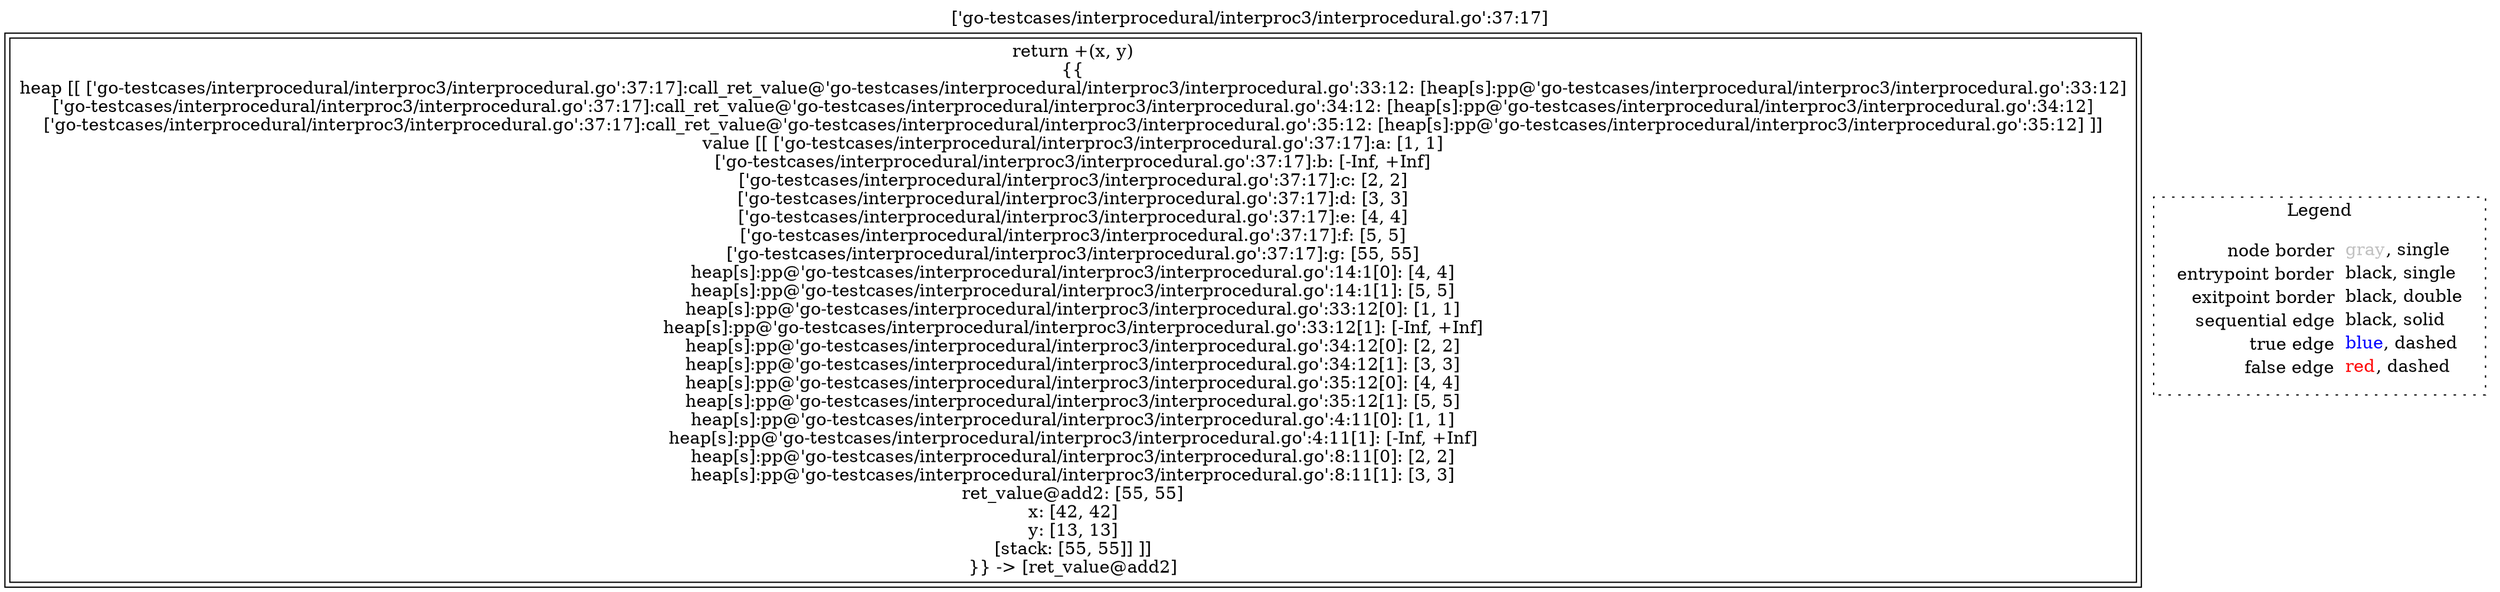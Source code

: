 digraph {
	labelloc="t";
	label="['go-testcases/interprocedural/interproc3/interprocedural.go':37:17]";
	"node0" [shape="rect",color="black",peripheries="2",label=<return +(x, y)<BR/>{{<BR/>heap [[ ['go-testcases/interprocedural/interproc3/interprocedural.go':37:17]:call_ret_value@'go-testcases/interprocedural/interproc3/interprocedural.go':33:12: [heap[s]:pp@'go-testcases/interprocedural/interproc3/interprocedural.go':33:12]<BR/>['go-testcases/interprocedural/interproc3/interprocedural.go':37:17]:call_ret_value@'go-testcases/interprocedural/interproc3/interprocedural.go':34:12: [heap[s]:pp@'go-testcases/interprocedural/interproc3/interprocedural.go':34:12]<BR/>['go-testcases/interprocedural/interproc3/interprocedural.go':37:17]:call_ret_value@'go-testcases/interprocedural/interproc3/interprocedural.go':35:12: [heap[s]:pp@'go-testcases/interprocedural/interproc3/interprocedural.go':35:12] ]]<BR/>value [[ ['go-testcases/interprocedural/interproc3/interprocedural.go':37:17]:a: [1, 1]<BR/>['go-testcases/interprocedural/interproc3/interprocedural.go':37:17]:b: [-Inf, +Inf]<BR/>['go-testcases/interprocedural/interproc3/interprocedural.go':37:17]:c: [2, 2]<BR/>['go-testcases/interprocedural/interproc3/interprocedural.go':37:17]:d: [3, 3]<BR/>['go-testcases/interprocedural/interproc3/interprocedural.go':37:17]:e: [4, 4]<BR/>['go-testcases/interprocedural/interproc3/interprocedural.go':37:17]:f: [5, 5]<BR/>['go-testcases/interprocedural/interproc3/interprocedural.go':37:17]:g: [55, 55]<BR/>heap[s]:pp@'go-testcases/interprocedural/interproc3/interprocedural.go':14:1[0]: [4, 4]<BR/>heap[s]:pp@'go-testcases/interprocedural/interproc3/interprocedural.go':14:1[1]: [5, 5]<BR/>heap[s]:pp@'go-testcases/interprocedural/interproc3/interprocedural.go':33:12[0]: [1, 1]<BR/>heap[s]:pp@'go-testcases/interprocedural/interproc3/interprocedural.go':33:12[1]: [-Inf, +Inf]<BR/>heap[s]:pp@'go-testcases/interprocedural/interproc3/interprocedural.go':34:12[0]: [2, 2]<BR/>heap[s]:pp@'go-testcases/interprocedural/interproc3/interprocedural.go':34:12[1]: [3, 3]<BR/>heap[s]:pp@'go-testcases/interprocedural/interproc3/interprocedural.go':35:12[0]: [4, 4]<BR/>heap[s]:pp@'go-testcases/interprocedural/interproc3/interprocedural.go':35:12[1]: [5, 5]<BR/>heap[s]:pp@'go-testcases/interprocedural/interproc3/interprocedural.go':4:11[0]: [1, 1]<BR/>heap[s]:pp@'go-testcases/interprocedural/interproc3/interprocedural.go':4:11[1]: [-Inf, +Inf]<BR/>heap[s]:pp@'go-testcases/interprocedural/interproc3/interprocedural.go':8:11[0]: [2, 2]<BR/>heap[s]:pp@'go-testcases/interprocedural/interproc3/interprocedural.go':8:11[1]: [3, 3]<BR/>ret_value@add2: [55, 55]<BR/>x: [42, 42]<BR/>y: [13, 13]<BR/>[stack: [55, 55]] ]]<BR/>}} -&gt; [ret_value@add2]>];
subgraph cluster_legend {
	label="Legend";
	style=dotted;
	node [shape=plaintext];
	"legend" [label=<<table border="0" cellpadding="2" cellspacing="0" cellborder="0"><tr><td align="right">node border&nbsp;</td><td align="left"><font color="gray">gray</font>, single</td></tr><tr><td align="right">entrypoint border&nbsp;</td><td align="left"><font color="black">black</font>, single</td></tr><tr><td align="right">exitpoint border&nbsp;</td><td align="left"><font color="black">black</font>, double</td></tr><tr><td align="right">sequential edge&nbsp;</td><td align="left"><font color="black">black</font>, solid</td></tr><tr><td align="right">true edge&nbsp;</td><td align="left"><font color="blue">blue</font>, dashed</td></tr><tr><td align="right">false edge&nbsp;</td><td align="left"><font color="red">red</font>, dashed</td></tr></table>>];
}

}
